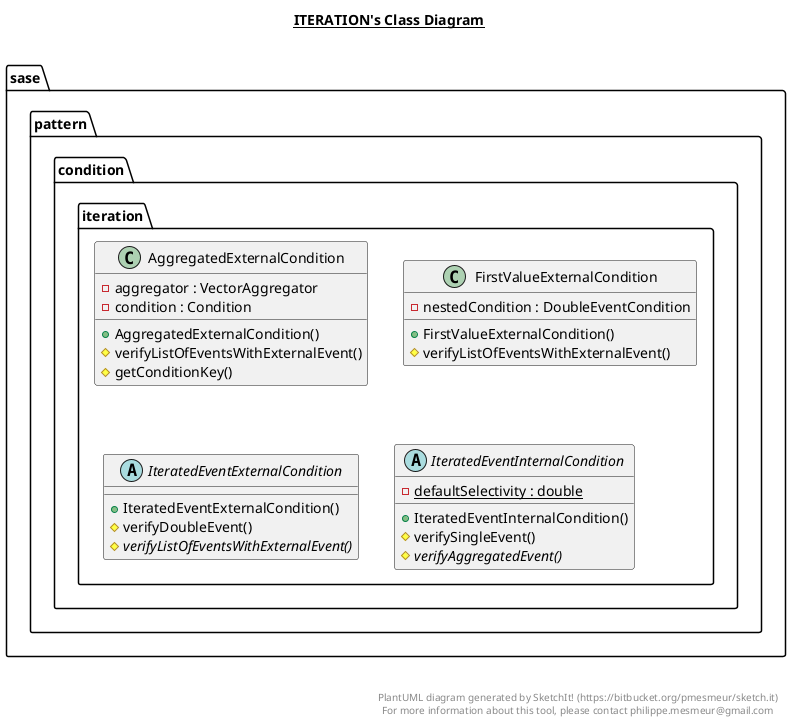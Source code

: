 @startuml

title __ITERATION's Class Diagram__\n

  package sase.pattern {
    package sase.pattern.condition {
      package sase.pattern.condition.iteration {
        class AggregatedExternalCondition {
            - aggregator : VectorAggregator
            - condition : Condition
            + AggregatedExternalCondition()
            # verifyListOfEventsWithExternalEvent()
            # getConditionKey()
        }
      }
    }
  }
  

  package sase.pattern {
    package sase.pattern.condition {
      package sase.pattern.condition.iteration {
        class FirstValueExternalCondition {
            - nestedCondition : DoubleEventCondition
            + FirstValueExternalCondition()
            # verifyListOfEventsWithExternalEvent()
        }
      }
    }
  }
  

  package sase.pattern {
    package sase.pattern.condition {
      package sase.pattern.condition.iteration {
        abstract class IteratedEventExternalCondition {
            + IteratedEventExternalCondition()
            # verifyDoubleEvent()
            {abstract} # verifyListOfEventsWithExternalEvent()
        }
      }
    }
  }
  

  package sase.pattern {
    package sase.pattern.condition {
      package sase.pattern.condition.iteration {
        abstract class IteratedEventInternalCondition {
            {static} - defaultSelectivity : double
            + IteratedEventInternalCondition()
            # verifySingleEvent()
            {abstract} # verifyAggregatedEvent()
        }
      }
    }
  }
  



right footer


PlantUML diagram generated by SketchIt! (https://bitbucket.org/pmesmeur/sketch.it)
For more information about this tool, please contact philippe.mesmeur@gmail.com
endfooter

@enduml
